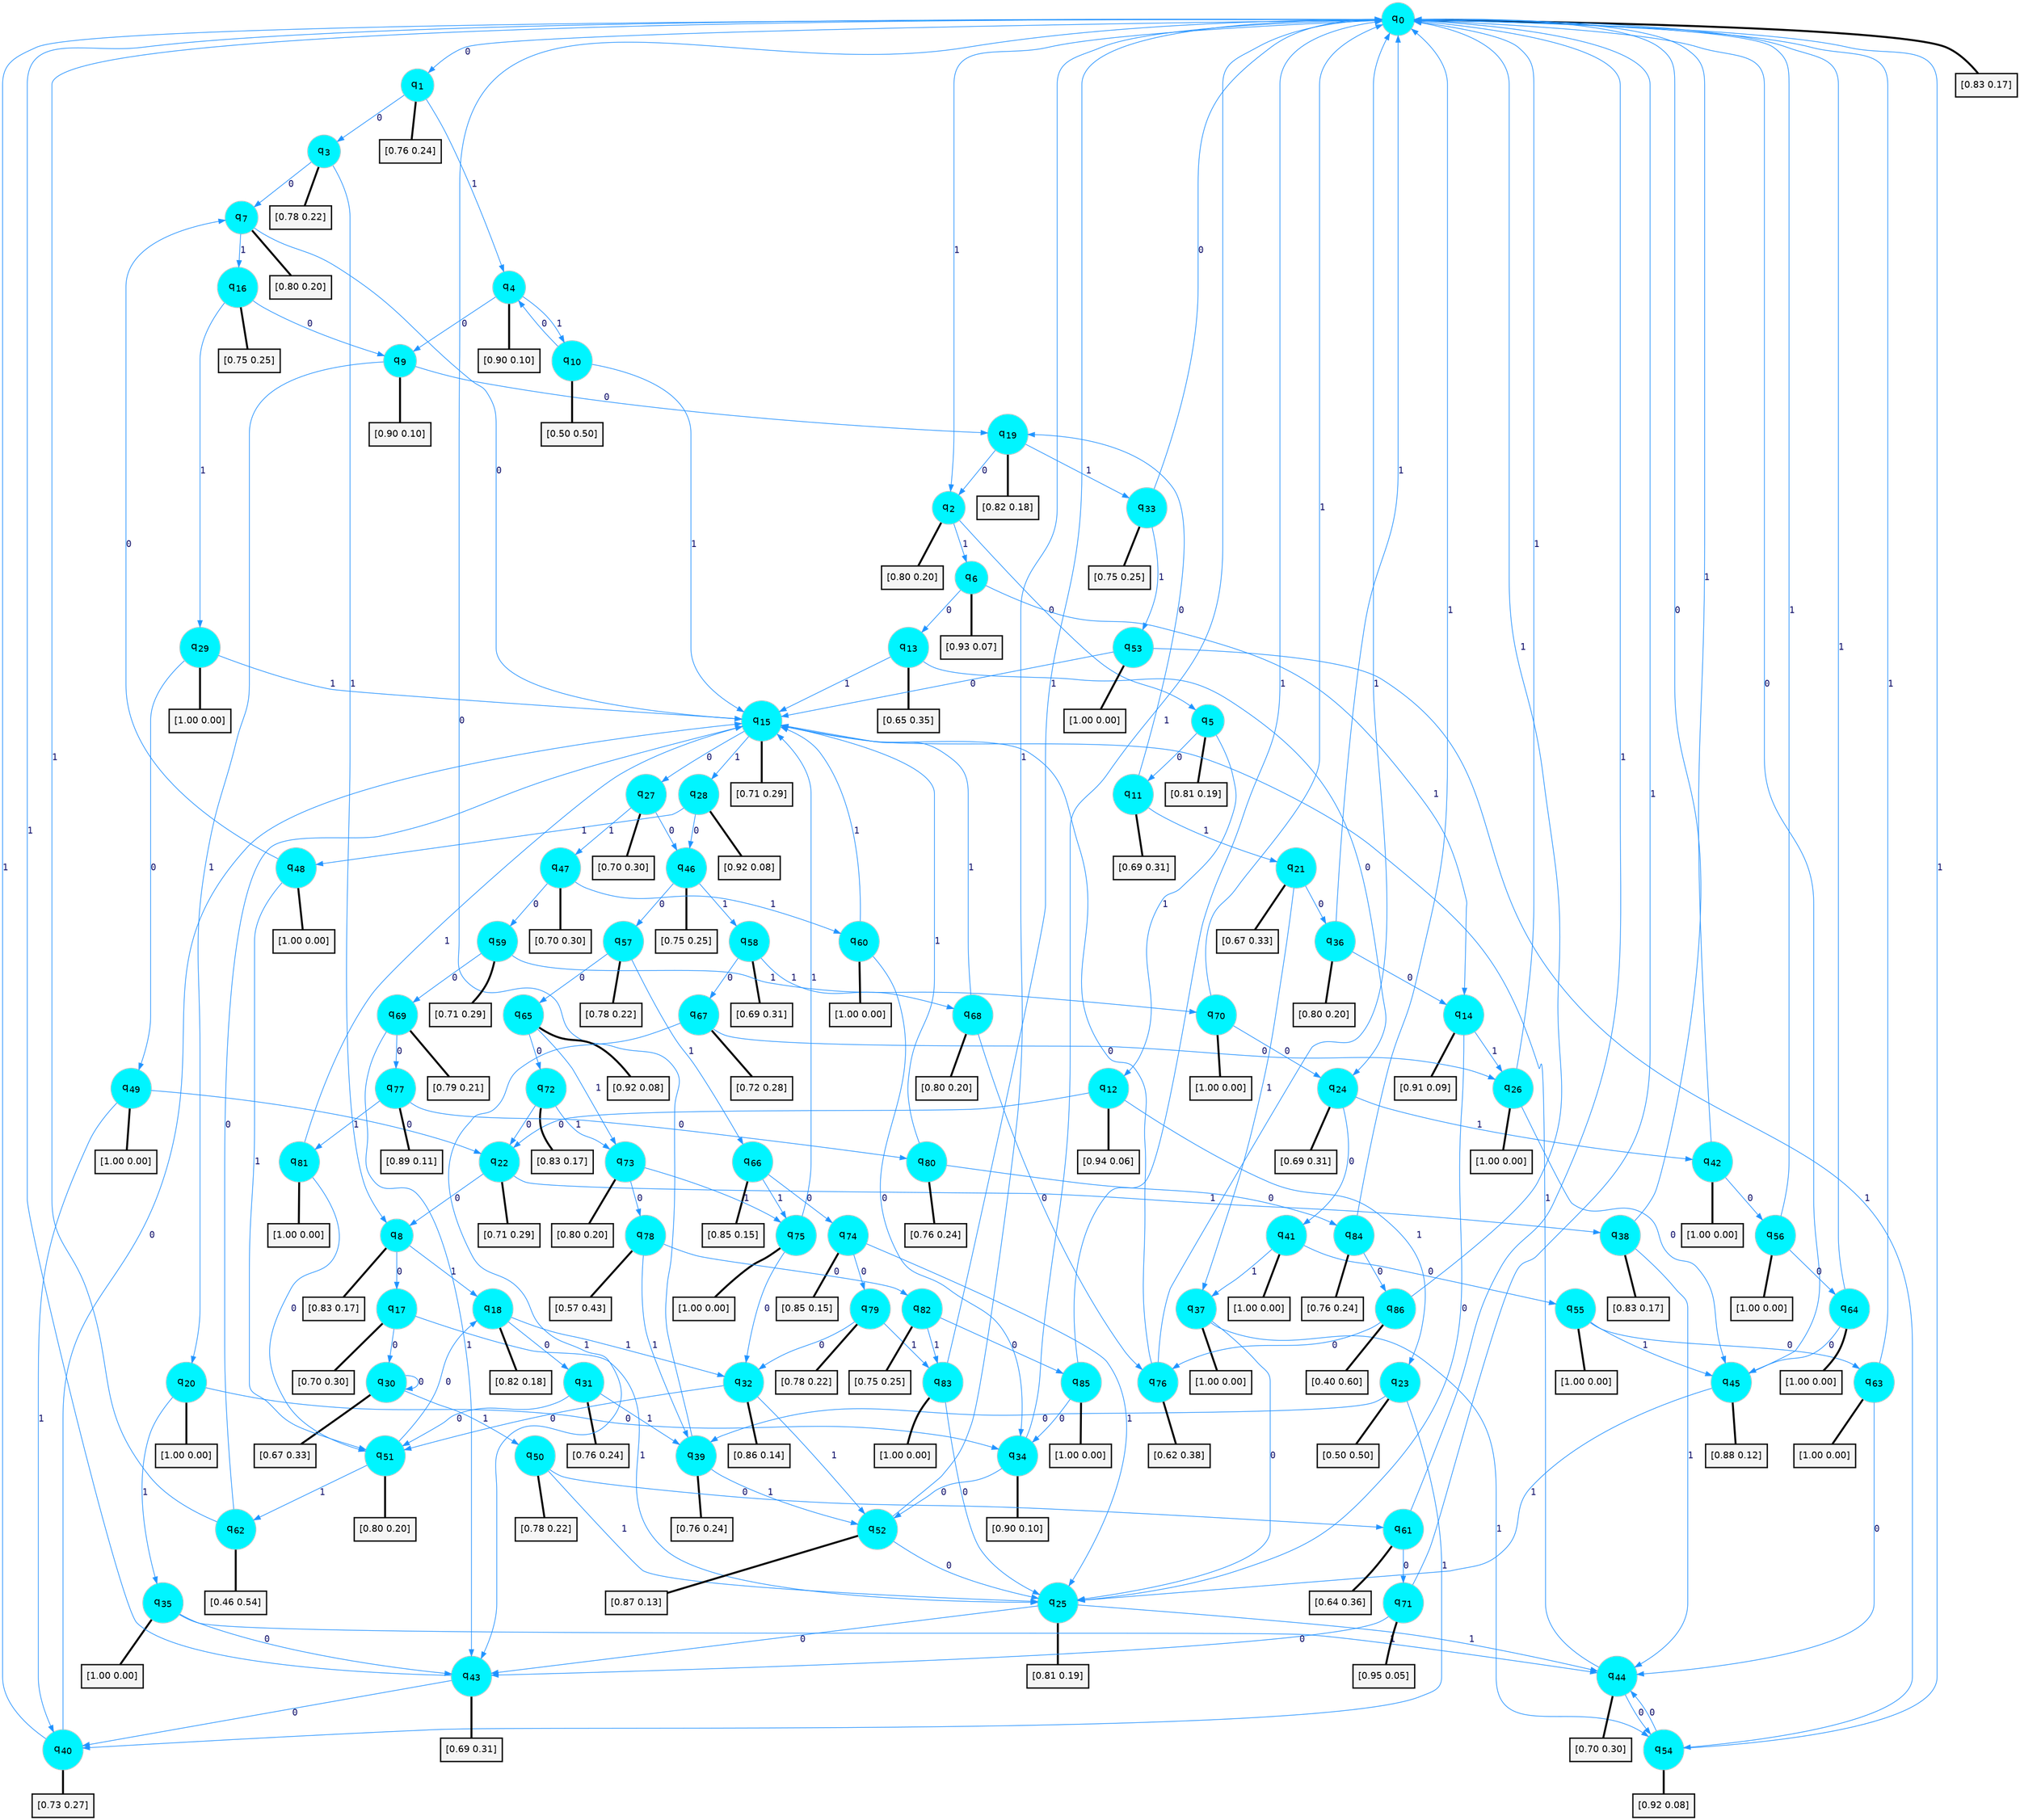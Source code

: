 digraph G {
graph [
bgcolor=transparent, dpi=300, rankdir=TD, size="40,25"];
node [
color=gray, fillcolor=turquoise1, fontcolor=black, fontname=Helvetica, fontsize=16, fontweight=bold, shape=circle, style=filled];
edge [
arrowsize=1, color=dodgerblue1, fontcolor=midnightblue, fontname=courier, fontweight=bold, penwidth=1, style=solid, weight=20];
0[label=<q<SUB>0</SUB>>];
1[label=<q<SUB>1</SUB>>];
2[label=<q<SUB>2</SUB>>];
3[label=<q<SUB>3</SUB>>];
4[label=<q<SUB>4</SUB>>];
5[label=<q<SUB>5</SUB>>];
6[label=<q<SUB>6</SUB>>];
7[label=<q<SUB>7</SUB>>];
8[label=<q<SUB>8</SUB>>];
9[label=<q<SUB>9</SUB>>];
10[label=<q<SUB>10</SUB>>];
11[label=<q<SUB>11</SUB>>];
12[label=<q<SUB>12</SUB>>];
13[label=<q<SUB>13</SUB>>];
14[label=<q<SUB>14</SUB>>];
15[label=<q<SUB>15</SUB>>];
16[label=<q<SUB>16</SUB>>];
17[label=<q<SUB>17</SUB>>];
18[label=<q<SUB>18</SUB>>];
19[label=<q<SUB>19</SUB>>];
20[label=<q<SUB>20</SUB>>];
21[label=<q<SUB>21</SUB>>];
22[label=<q<SUB>22</SUB>>];
23[label=<q<SUB>23</SUB>>];
24[label=<q<SUB>24</SUB>>];
25[label=<q<SUB>25</SUB>>];
26[label=<q<SUB>26</SUB>>];
27[label=<q<SUB>27</SUB>>];
28[label=<q<SUB>28</SUB>>];
29[label=<q<SUB>29</SUB>>];
30[label=<q<SUB>30</SUB>>];
31[label=<q<SUB>31</SUB>>];
32[label=<q<SUB>32</SUB>>];
33[label=<q<SUB>33</SUB>>];
34[label=<q<SUB>34</SUB>>];
35[label=<q<SUB>35</SUB>>];
36[label=<q<SUB>36</SUB>>];
37[label=<q<SUB>37</SUB>>];
38[label=<q<SUB>38</SUB>>];
39[label=<q<SUB>39</SUB>>];
40[label=<q<SUB>40</SUB>>];
41[label=<q<SUB>41</SUB>>];
42[label=<q<SUB>42</SUB>>];
43[label=<q<SUB>43</SUB>>];
44[label=<q<SUB>44</SUB>>];
45[label=<q<SUB>45</SUB>>];
46[label=<q<SUB>46</SUB>>];
47[label=<q<SUB>47</SUB>>];
48[label=<q<SUB>48</SUB>>];
49[label=<q<SUB>49</SUB>>];
50[label=<q<SUB>50</SUB>>];
51[label=<q<SUB>51</SUB>>];
52[label=<q<SUB>52</SUB>>];
53[label=<q<SUB>53</SUB>>];
54[label=<q<SUB>54</SUB>>];
55[label=<q<SUB>55</SUB>>];
56[label=<q<SUB>56</SUB>>];
57[label=<q<SUB>57</SUB>>];
58[label=<q<SUB>58</SUB>>];
59[label=<q<SUB>59</SUB>>];
60[label=<q<SUB>60</SUB>>];
61[label=<q<SUB>61</SUB>>];
62[label=<q<SUB>62</SUB>>];
63[label=<q<SUB>63</SUB>>];
64[label=<q<SUB>64</SUB>>];
65[label=<q<SUB>65</SUB>>];
66[label=<q<SUB>66</SUB>>];
67[label=<q<SUB>67</SUB>>];
68[label=<q<SUB>68</SUB>>];
69[label=<q<SUB>69</SUB>>];
70[label=<q<SUB>70</SUB>>];
71[label=<q<SUB>71</SUB>>];
72[label=<q<SUB>72</SUB>>];
73[label=<q<SUB>73</SUB>>];
74[label=<q<SUB>74</SUB>>];
75[label=<q<SUB>75</SUB>>];
76[label=<q<SUB>76</SUB>>];
77[label=<q<SUB>77</SUB>>];
78[label=<q<SUB>78</SUB>>];
79[label=<q<SUB>79</SUB>>];
80[label=<q<SUB>80</SUB>>];
81[label=<q<SUB>81</SUB>>];
82[label=<q<SUB>82</SUB>>];
83[label=<q<SUB>83</SUB>>];
84[label=<q<SUB>84</SUB>>];
85[label=<q<SUB>85</SUB>>];
86[label=<q<SUB>86</SUB>>];
87[label="[0.83 0.17]", shape=box,fontcolor=black, fontname=Helvetica, fontsize=14, penwidth=2, fillcolor=whitesmoke,color=black];
88[label="[0.76 0.24]", shape=box,fontcolor=black, fontname=Helvetica, fontsize=14, penwidth=2, fillcolor=whitesmoke,color=black];
89[label="[0.80 0.20]", shape=box,fontcolor=black, fontname=Helvetica, fontsize=14, penwidth=2, fillcolor=whitesmoke,color=black];
90[label="[0.78 0.22]", shape=box,fontcolor=black, fontname=Helvetica, fontsize=14, penwidth=2, fillcolor=whitesmoke,color=black];
91[label="[0.90 0.10]", shape=box,fontcolor=black, fontname=Helvetica, fontsize=14, penwidth=2, fillcolor=whitesmoke,color=black];
92[label="[0.81 0.19]", shape=box,fontcolor=black, fontname=Helvetica, fontsize=14, penwidth=2, fillcolor=whitesmoke,color=black];
93[label="[0.93 0.07]", shape=box,fontcolor=black, fontname=Helvetica, fontsize=14, penwidth=2, fillcolor=whitesmoke,color=black];
94[label="[0.80 0.20]", shape=box,fontcolor=black, fontname=Helvetica, fontsize=14, penwidth=2, fillcolor=whitesmoke,color=black];
95[label="[0.83 0.17]", shape=box,fontcolor=black, fontname=Helvetica, fontsize=14, penwidth=2, fillcolor=whitesmoke,color=black];
96[label="[0.90 0.10]", shape=box,fontcolor=black, fontname=Helvetica, fontsize=14, penwidth=2, fillcolor=whitesmoke,color=black];
97[label="[0.50 0.50]", shape=box,fontcolor=black, fontname=Helvetica, fontsize=14, penwidth=2, fillcolor=whitesmoke,color=black];
98[label="[0.69 0.31]", shape=box,fontcolor=black, fontname=Helvetica, fontsize=14, penwidth=2, fillcolor=whitesmoke,color=black];
99[label="[0.94 0.06]", shape=box,fontcolor=black, fontname=Helvetica, fontsize=14, penwidth=2, fillcolor=whitesmoke,color=black];
100[label="[0.65 0.35]", shape=box,fontcolor=black, fontname=Helvetica, fontsize=14, penwidth=2, fillcolor=whitesmoke,color=black];
101[label="[0.91 0.09]", shape=box,fontcolor=black, fontname=Helvetica, fontsize=14, penwidth=2, fillcolor=whitesmoke,color=black];
102[label="[0.71 0.29]", shape=box,fontcolor=black, fontname=Helvetica, fontsize=14, penwidth=2, fillcolor=whitesmoke,color=black];
103[label="[0.75 0.25]", shape=box,fontcolor=black, fontname=Helvetica, fontsize=14, penwidth=2, fillcolor=whitesmoke,color=black];
104[label="[0.70 0.30]", shape=box,fontcolor=black, fontname=Helvetica, fontsize=14, penwidth=2, fillcolor=whitesmoke,color=black];
105[label="[0.82 0.18]", shape=box,fontcolor=black, fontname=Helvetica, fontsize=14, penwidth=2, fillcolor=whitesmoke,color=black];
106[label="[0.82 0.18]", shape=box,fontcolor=black, fontname=Helvetica, fontsize=14, penwidth=2, fillcolor=whitesmoke,color=black];
107[label="[1.00 0.00]", shape=box,fontcolor=black, fontname=Helvetica, fontsize=14, penwidth=2, fillcolor=whitesmoke,color=black];
108[label="[0.67 0.33]", shape=box,fontcolor=black, fontname=Helvetica, fontsize=14, penwidth=2, fillcolor=whitesmoke,color=black];
109[label="[0.71 0.29]", shape=box,fontcolor=black, fontname=Helvetica, fontsize=14, penwidth=2, fillcolor=whitesmoke,color=black];
110[label="[0.50 0.50]", shape=box,fontcolor=black, fontname=Helvetica, fontsize=14, penwidth=2, fillcolor=whitesmoke,color=black];
111[label="[0.69 0.31]", shape=box,fontcolor=black, fontname=Helvetica, fontsize=14, penwidth=2, fillcolor=whitesmoke,color=black];
112[label="[0.81 0.19]", shape=box,fontcolor=black, fontname=Helvetica, fontsize=14, penwidth=2, fillcolor=whitesmoke,color=black];
113[label="[1.00 0.00]", shape=box,fontcolor=black, fontname=Helvetica, fontsize=14, penwidth=2, fillcolor=whitesmoke,color=black];
114[label="[0.70 0.30]", shape=box,fontcolor=black, fontname=Helvetica, fontsize=14, penwidth=2, fillcolor=whitesmoke,color=black];
115[label="[0.92 0.08]", shape=box,fontcolor=black, fontname=Helvetica, fontsize=14, penwidth=2, fillcolor=whitesmoke,color=black];
116[label="[1.00 0.00]", shape=box,fontcolor=black, fontname=Helvetica, fontsize=14, penwidth=2, fillcolor=whitesmoke,color=black];
117[label="[0.67 0.33]", shape=box,fontcolor=black, fontname=Helvetica, fontsize=14, penwidth=2, fillcolor=whitesmoke,color=black];
118[label="[0.76 0.24]", shape=box,fontcolor=black, fontname=Helvetica, fontsize=14, penwidth=2, fillcolor=whitesmoke,color=black];
119[label="[0.86 0.14]", shape=box,fontcolor=black, fontname=Helvetica, fontsize=14, penwidth=2, fillcolor=whitesmoke,color=black];
120[label="[0.75 0.25]", shape=box,fontcolor=black, fontname=Helvetica, fontsize=14, penwidth=2, fillcolor=whitesmoke,color=black];
121[label="[0.90 0.10]", shape=box,fontcolor=black, fontname=Helvetica, fontsize=14, penwidth=2, fillcolor=whitesmoke,color=black];
122[label="[1.00 0.00]", shape=box,fontcolor=black, fontname=Helvetica, fontsize=14, penwidth=2, fillcolor=whitesmoke,color=black];
123[label="[0.80 0.20]", shape=box,fontcolor=black, fontname=Helvetica, fontsize=14, penwidth=2, fillcolor=whitesmoke,color=black];
124[label="[1.00 0.00]", shape=box,fontcolor=black, fontname=Helvetica, fontsize=14, penwidth=2, fillcolor=whitesmoke,color=black];
125[label="[0.83 0.17]", shape=box,fontcolor=black, fontname=Helvetica, fontsize=14, penwidth=2, fillcolor=whitesmoke,color=black];
126[label="[0.76 0.24]", shape=box,fontcolor=black, fontname=Helvetica, fontsize=14, penwidth=2, fillcolor=whitesmoke,color=black];
127[label="[0.73 0.27]", shape=box,fontcolor=black, fontname=Helvetica, fontsize=14, penwidth=2, fillcolor=whitesmoke,color=black];
128[label="[1.00 0.00]", shape=box,fontcolor=black, fontname=Helvetica, fontsize=14, penwidth=2, fillcolor=whitesmoke,color=black];
129[label="[1.00 0.00]", shape=box,fontcolor=black, fontname=Helvetica, fontsize=14, penwidth=2, fillcolor=whitesmoke,color=black];
130[label="[0.69 0.31]", shape=box,fontcolor=black, fontname=Helvetica, fontsize=14, penwidth=2, fillcolor=whitesmoke,color=black];
131[label="[0.70 0.30]", shape=box,fontcolor=black, fontname=Helvetica, fontsize=14, penwidth=2, fillcolor=whitesmoke,color=black];
132[label="[0.88 0.12]", shape=box,fontcolor=black, fontname=Helvetica, fontsize=14, penwidth=2, fillcolor=whitesmoke,color=black];
133[label="[0.75 0.25]", shape=box,fontcolor=black, fontname=Helvetica, fontsize=14, penwidth=2, fillcolor=whitesmoke,color=black];
134[label="[0.70 0.30]", shape=box,fontcolor=black, fontname=Helvetica, fontsize=14, penwidth=2, fillcolor=whitesmoke,color=black];
135[label="[1.00 0.00]", shape=box,fontcolor=black, fontname=Helvetica, fontsize=14, penwidth=2, fillcolor=whitesmoke,color=black];
136[label="[1.00 0.00]", shape=box,fontcolor=black, fontname=Helvetica, fontsize=14, penwidth=2, fillcolor=whitesmoke,color=black];
137[label="[0.78 0.22]", shape=box,fontcolor=black, fontname=Helvetica, fontsize=14, penwidth=2, fillcolor=whitesmoke,color=black];
138[label="[0.80 0.20]", shape=box,fontcolor=black, fontname=Helvetica, fontsize=14, penwidth=2, fillcolor=whitesmoke,color=black];
139[label="[0.87 0.13]", shape=box,fontcolor=black, fontname=Helvetica, fontsize=14, penwidth=2, fillcolor=whitesmoke,color=black];
140[label="[1.00 0.00]", shape=box,fontcolor=black, fontname=Helvetica, fontsize=14, penwidth=2, fillcolor=whitesmoke,color=black];
141[label="[0.92 0.08]", shape=box,fontcolor=black, fontname=Helvetica, fontsize=14, penwidth=2, fillcolor=whitesmoke,color=black];
142[label="[1.00 0.00]", shape=box,fontcolor=black, fontname=Helvetica, fontsize=14, penwidth=2, fillcolor=whitesmoke,color=black];
143[label="[1.00 0.00]", shape=box,fontcolor=black, fontname=Helvetica, fontsize=14, penwidth=2, fillcolor=whitesmoke,color=black];
144[label="[0.78 0.22]", shape=box,fontcolor=black, fontname=Helvetica, fontsize=14, penwidth=2, fillcolor=whitesmoke,color=black];
145[label="[0.69 0.31]", shape=box,fontcolor=black, fontname=Helvetica, fontsize=14, penwidth=2, fillcolor=whitesmoke,color=black];
146[label="[0.71 0.29]", shape=box,fontcolor=black, fontname=Helvetica, fontsize=14, penwidth=2, fillcolor=whitesmoke,color=black];
147[label="[1.00 0.00]", shape=box,fontcolor=black, fontname=Helvetica, fontsize=14, penwidth=2, fillcolor=whitesmoke,color=black];
148[label="[0.64 0.36]", shape=box,fontcolor=black, fontname=Helvetica, fontsize=14, penwidth=2, fillcolor=whitesmoke,color=black];
149[label="[0.46 0.54]", shape=box,fontcolor=black, fontname=Helvetica, fontsize=14, penwidth=2, fillcolor=whitesmoke,color=black];
150[label="[1.00 0.00]", shape=box,fontcolor=black, fontname=Helvetica, fontsize=14, penwidth=2, fillcolor=whitesmoke,color=black];
151[label="[1.00 0.00]", shape=box,fontcolor=black, fontname=Helvetica, fontsize=14, penwidth=2, fillcolor=whitesmoke,color=black];
152[label="[0.92 0.08]", shape=box,fontcolor=black, fontname=Helvetica, fontsize=14, penwidth=2, fillcolor=whitesmoke,color=black];
153[label="[0.85 0.15]", shape=box,fontcolor=black, fontname=Helvetica, fontsize=14, penwidth=2, fillcolor=whitesmoke,color=black];
154[label="[0.72 0.28]", shape=box,fontcolor=black, fontname=Helvetica, fontsize=14, penwidth=2, fillcolor=whitesmoke,color=black];
155[label="[0.80 0.20]", shape=box,fontcolor=black, fontname=Helvetica, fontsize=14, penwidth=2, fillcolor=whitesmoke,color=black];
156[label="[0.79 0.21]", shape=box,fontcolor=black, fontname=Helvetica, fontsize=14, penwidth=2, fillcolor=whitesmoke,color=black];
157[label="[1.00 0.00]", shape=box,fontcolor=black, fontname=Helvetica, fontsize=14, penwidth=2, fillcolor=whitesmoke,color=black];
158[label="[0.95 0.05]", shape=box,fontcolor=black, fontname=Helvetica, fontsize=14, penwidth=2, fillcolor=whitesmoke,color=black];
159[label="[0.83 0.17]", shape=box,fontcolor=black, fontname=Helvetica, fontsize=14, penwidth=2, fillcolor=whitesmoke,color=black];
160[label="[0.80 0.20]", shape=box,fontcolor=black, fontname=Helvetica, fontsize=14, penwidth=2, fillcolor=whitesmoke,color=black];
161[label="[0.85 0.15]", shape=box,fontcolor=black, fontname=Helvetica, fontsize=14, penwidth=2, fillcolor=whitesmoke,color=black];
162[label="[1.00 0.00]", shape=box,fontcolor=black, fontname=Helvetica, fontsize=14, penwidth=2, fillcolor=whitesmoke,color=black];
163[label="[0.62 0.38]", shape=box,fontcolor=black, fontname=Helvetica, fontsize=14, penwidth=2, fillcolor=whitesmoke,color=black];
164[label="[0.89 0.11]", shape=box,fontcolor=black, fontname=Helvetica, fontsize=14, penwidth=2, fillcolor=whitesmoke,color=black];
165[label="[0.57 0.43]", shape=box,fontcolor=black, fontname=Helvetica, fontsize=14, penwidth=2, fillcolor=whitesmoke,color=black];
166[label="[0.78 0.22]", shape=box,fontcolor=black, fontname=Helvetica, fontsize=14, penwidth=2, fillcolor=whitesmoke,color=black];
167[label="[0.76 0.24]", shape=box,fontcolor=black, fontname=Helvetica, fontsize=14, penwidth=2, fillcolor=whitesmoke,color=black];
168[label="[1.00 0.00]", shape=box,fontcolor=black, fontname=Helvetica, fontsize=14, penwidth=2, fillcolor=whitesmoke,color=black];
169[label="[0.75 0.25]", shape=box,fontcolor=black, fontname=Helvetica, fontsize=14, penwidth=2, fillcolor=whitesmoke,color=black];
170[label="[1.00 0.00]", shape=box,fontcolor=black, fontname=Helvetica, fontsize=14, penwidth=2, fillcolor=whitesmoke,color=black];
171[label="[0.76 0.24]", shape=box,fontcolor=black, fontname=Helvetica, fontsize=14, penwidth=2, fillcolor=whitesmoke,color=black];
172[label="[1.00 0.00]", shape=box,fontcolor=black, fontname=Helvetica, fontsize=14, penwidth=2, fillcolor=whitesmoke,color=black];
173[label="[0.40 0.60]", shape=box,fontcolor=black, fontname=Helvetica, fontsize=14, penwidth=2, fillcolor=whitesmoke,color=black];
0->1 [label=0];
0->2 [label=1];
0->87 [arrowhead=none, penwidth=3,color=black];
1->3 [label=0];
1->4 [label=1];
1->88 [arrowhead=none, penwidth=3,color=black];
2->5 [label=0];
2->6 [label=1];
2->89 [arrowhead=none, penwidth=3,color=black];
3->7 [label=0];
3->8 [label=1];
3->90 [arrowhead=none, penwidth=3,color=black];
4->9 [label=0];
4->10 [label=1];
4->91 [arrowhead=none, penwidth=3,color=black];
5->11 [label=0];
5->12 [label=1];
5->92 [arrowhead=none, penwidth=3,color=black];
6->13 [label=0];
6->14 [label=1];
6->93 [arrowhead=none, penwidth=3,color=black];
7->15 [label=0];
7->16 [label=1];
7->94 [arrowhead=none, penwidth=3,color=black];
8->17 [label=0];
8->18 [label=1];
8->95 [arrowhead=none, penwidth=3,color=black];
9->19 [label=0];
9->20 [label=1];
9->96 [arrowhead=none, penwidth=3,color=black];
10->4 [label=0];
10->15 [label=1];
10->97 [arrowhead=none, penwidth=3,color=black];
11->19 [label=0];
11->21 [label=1];
11->98 [arrowhead=none, penwidth=3,color=black];
12->22 [label=0];
12->23 [label=1];
12->99 [arrowhead=none, penwidth=3,color=black];
13->24 [label=0];
13->15 [label=1];
13->100 [arrowhead=none, penwidth=3,color=black];
14->25 [label=0];
14->26 [label=1];
14->101 [arrowhead=none, penwidth=3,color=black];
15->27 [label=0];
15->28 [label=1];
15->102 [arrowhead=none, penwidth=3,color=black];
16->9 [label=0];
16->29 [label=1];
16->103 [arrowhead=none, penwidth=3,color=black];
17->30 [label=0];
17->25 [label=1];
17->104 [arrowhead=none, penwidth=3,color=black];
18->31 [label=0];
18->32 [label=1];
18->105 [arrowhead=none, penwidth=3,color=black];
19->2 [label=0];
19->33 [label=1];
19->106 [arrowhead=none, penwidth=3,color=black];
20->34 [label=0];
20->35 [label=1];
20->107 [arrowhead=none, penwidth=3,color=black];
21->36 [label=0];
21->37 [label=1];
21->108 [arrowhead=none, penwidth=3,color=black];
22->8 [label=0];
22->38 [label=1];
22->109 [arrowhead=none, penwidth=3,color=black];
23->39 [label=0];
23->40 [label=1];
23->110 [arrowhead=none, penwidth=3,color=black];
24->41 [label=0];
24->42 [label=1];
24->111 [arrowhead=none, penwidth=3,color=black];
25->43 [label=0];
25->44 [label=1];
25->112 [arrowhead=none, penwidth=3,color=black];
26->45 [label=0];
26->0 [label=1];
26->113 [arrowhead=none, penwidth=3,color=black];
27->46 [label=0];
27->47 [label=1];
27->114 [arrowhead=none, penwidth=3,color=black];
28->46 [label=0];
28->48 [label=1];
28->115 [arrowhead=none, penwidth=3,color=black];
29->49 [label=0];
29->15 [label=1];
29->116 [arrowhead=none, penwidth=3,color=black];
30->30 [label=0];
30->50 [label=1];
30->117 [arrowhead=none, penwidth=3,color=black];
31->51 [label=0];
31->39 [label=1];
31->118 [arrowhead=none, penwidth=3,color=black];
32->51 [label=0];
32->52 [label=1];
32->119 [arrowhead=none, penwidth=3,color=black];
33->0 [label=0];
33->53 [label=1];
33->120 [arrowhead=none, penwidth=3,color=black];
34->52 [label=0];
34->0 [label=1];
34->121 [arrowhead=none, penwidth=3,color=black];
35->43 [label=0];
35->44 [label=1];
35->122 [arrowhead=none, penwidth=3,color=black];
36->14 [label=0];
36->0 [label=1];
36->123 [arrowhead=none, penwidth=3,color=black];
37->25 [label=0];
37->54 [label=1];
37->124 [arrowhead=none, penwidth=3,color=black];
38->0 [label=0];
38->44 [label=1];
38->125 [arrowhead=none, penwidth=3,color=black];
39->0 [label=0];
39->52 [label=1];
39->126 [arrowhead=none, penwidth=3,color=black];
40->15 [label=0];
40->0 [label=1];
40->127 [arrowhead=none, penwidth=3,color=black];
41->55 [label=0];
41->37 [label=1];
41->128 [arrowhead=none, penwidth=3,color=black];
42->56 [label=0];
42->0 [label=1];
42->129 [arrowhead=none, penwidth=3,color=black];
43->40 [label=0];
43->0 [label=1];
43->130 [arrowhead=none, penwidth=3,color=black];
44->54 [label=0];
44->15 [label=1];
44->131 [arrowhead=none, penwidth=3,color=black];
45->0 [label=0];
45->25 [label=1];
45->132 [arrowhead=none, penwidth=3,color=black];
46->57 [label=0];
46->58 [label=1];
46->133 [arrowhead=none, penwidth=3,color=black];
47->59 [label=0];
47->60 [label=1];
47->134 [arrowhead=none, penwidth=3,color=black];
48->7 [label=0];
48->51 [label=1];
48->135 [arrowhead=none, penwidth=3,color=black];
49->22 [label=0];
49->40 [label=1];
49->136 [arrowhead=none, penwidth=3,color=black];
50->61 [label=0];
50->25 [label=1];
50->137 [arrowhead=none, penwidth=3,color=black];
51->18 [label=0];
51->62 [label=1];
51->138 [arrowhead=none, penwidth=3,color=black];
52->25 [label=0];
52->0 [label=1];
52->139 [arrowhead=none, penwidth=3,color=black];
53->15 [label=0];
53->54 [label=1];
53->140 [arrowhead=none, penwidth=3,color=black];
54->44 [label=0];
54->0 [label=1];
54->141 [arrowhead=none, penwidth=3,color=black];
55->63 [label=0];
55->45 [label=1];
55->142 [arrowhead=none, penwidth=3,color=black];
56->64 [label=0];
56->0 [label=1];
56->143 [arrowhead=none, penwidth=3,color=black];
57->65 [label=0];
57->66 [label=1];
57->144 [arrowhead=none, penwidth=3,color=black];
58->67 [label=0];
58->68 [label=1];
58->145 [arrowhead=none, penwidth=3,color=black];
59->69 [label=0];
59->70 [label=1];
59->146 [arrowhead=none, penwidth=3,color=black];
60->34 [label=0];
60->15 [label=1];
60->147 [arrowhead=none, penwidth=3,color=black];
61->71 [label=0];
61->0 [label=1];
61->148 [arrowhead=none, penwidth=3,color=black];
62->15 [label=0];
62->0 [label=1];
62->149 [arrowhead=none, penwidth=3,color=black];
63->44 [label=0];
63->0 [label=1];
63->150 [arrowhead=none, penwidth=3,color=black];
64->45 [label=0];
64->0 [label=1];
64->151 [arrowhead=none, penwidth=3,color=black];
65->72 [label=0];
65->73 [label=1];
65->152 [arrowhead=none, penwidth=3,color=black];
66->74 [label=0];
66->75 [label=1];
66->153 [arrowhead=none, penwidth=3,color=black];
67->26 [label=0];
67->43 [label=1];
67->154 [arrowhead=none, penwidth=3,color=black];
68->76 [label=0];
68->15 [label=1];
68->155 [arrowhead=none, penwidth=3,color=black];
69->77 [label=0];
69->43 [label=1];
69->156 [arrowhead=none, penwidth=3,color=black];
70->24 [label=0];
70->0 [label=1];
70->157 [arrowhead=none, penwidth=3,color=black];
71->43 [label=0];
71->0 [label=1];
71->158 [arrowhead=none, penwidth=3,color=black];
72->22 [label=0];
72->73 [label=1];
72->159 [arrowhead=none, penwidth=3,color=black];
73->78 [label=0];
73->75 [label=1];
73->160 [arrowhead=none, penwidth=3,color=black];
74->79 [label=0];
74->25 [label=1];
74->161 [arrowhead=none, penwidth=3,color=black];
75->32 [label=0];
75->15 [label=1];
75->162 [arrowhead=none, penwidth=3,color=black];
76->15 [label=0];
76->0 [label=1];
76->163 [arrowhead=none, penwidth=3,color=black];
77->80 [label=0];
77->81 [label=1];
77->164 [arrowhead=none, penwidth=3,color=black];
78->82 [label=0];
78->39 [label=1];
78->165 [arrowhead=none, penwidth=3,color=black];
79->32 [label=0];
79->83 [label=1];
79->166 [arrowhead=none, penwidth=3,color=black];
80->84 [label=0];
80->15 [label=1];
80->167 [arrowhead=none, penwidth=3,color=black];
81->51 [label=0];
81->15 [label=1];
81->168 [arrowhead=none, penwidth=3,color=black];
82->85 [label=0];
82->83 [label=1];
82->169 [arrowhead=none, penwidth=3,color=black];
83->25 [label=0];
83->0 [label=1];
83->170 [arrowhead=none, penwidth=3,color=black];
84->86 [label=0];
84->0 [label=1];
84->171 [arrowhead=none, penwidth=3,color=black];
85->34 [label=0];
85->0 [label=1];
85->172 [arrowhead=none, penwidth=3,color=black];
86->76 [label=0];
86->0 [label=1];
86->173 [arrowhead=none, penwidth=3,color=black];
}
